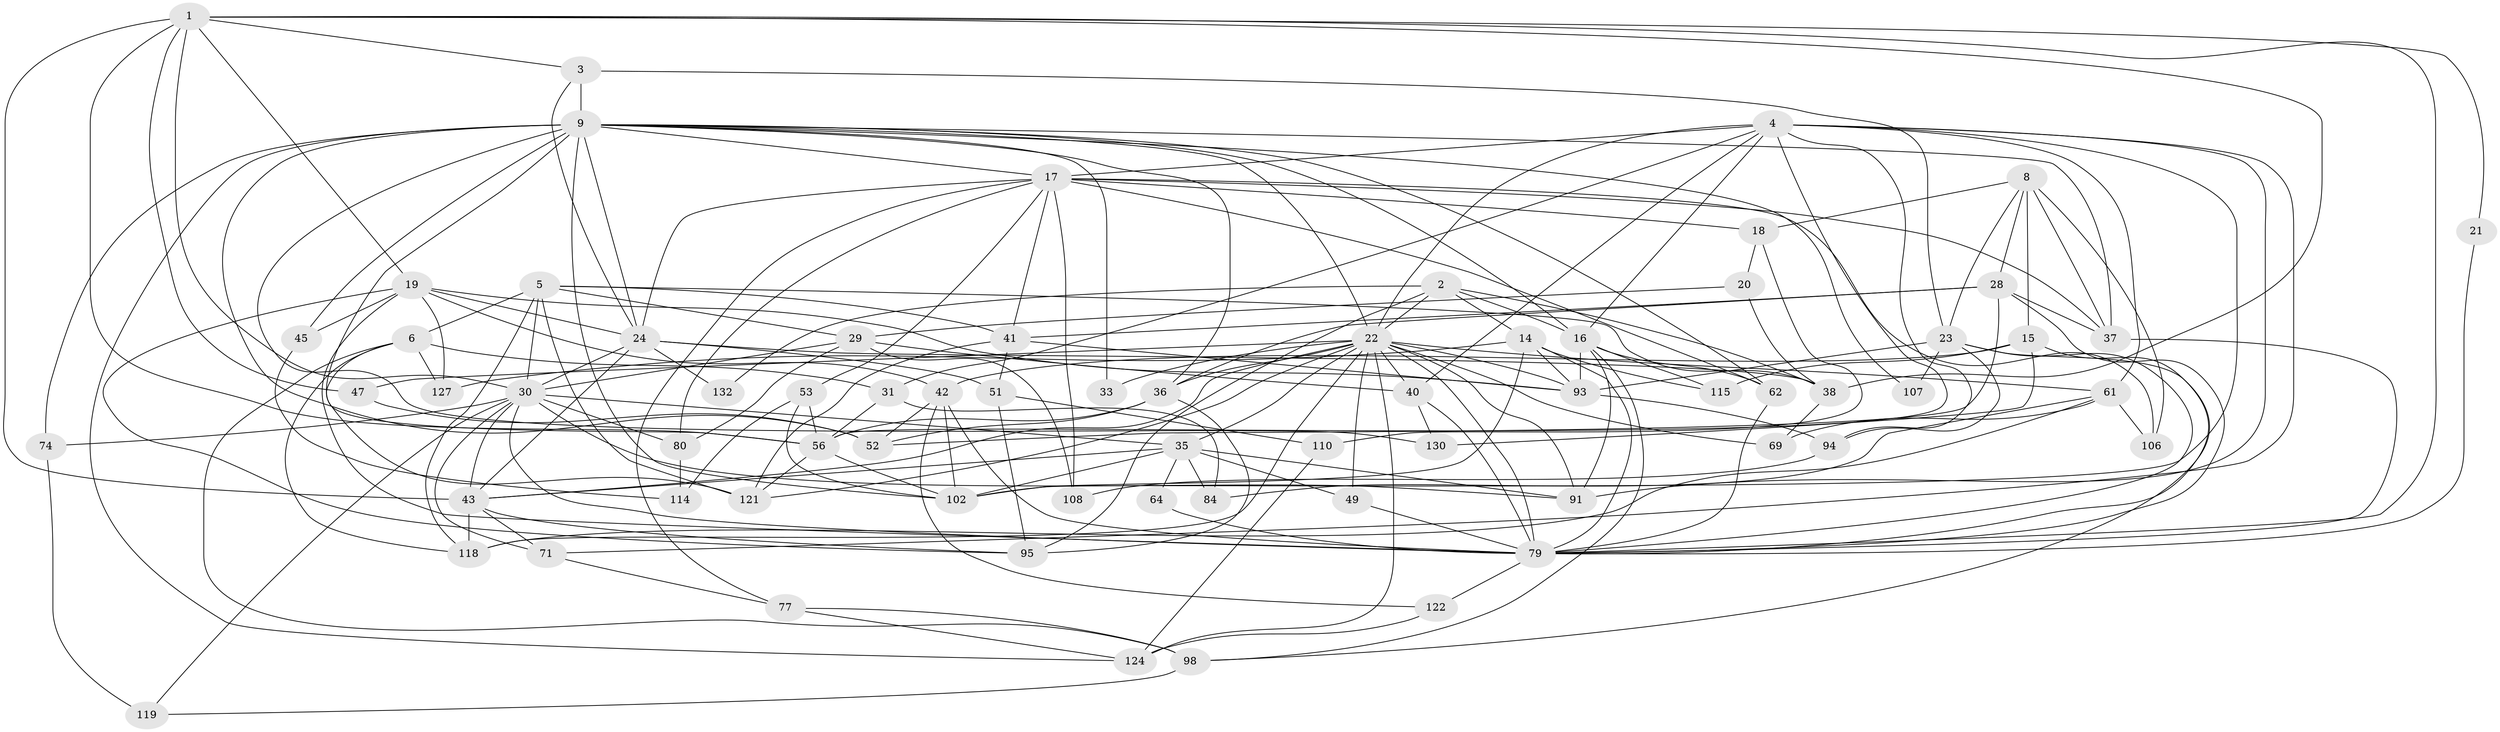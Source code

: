 // original degree distribution, {4: 0.2949640287769784, 2: 0.10071942446043165, 3: 0.302158273381295, 5: 0.1510791366906475, 6: 0.11510791366906475, 7: 0.02158273381294964, 8: 0.014388489208633094}
// Generated by graph-tools (version 1.1) at 2025/15/03/09/25 04:15:04]
// undirected, 69 vertices, 193 edges
graph export_dot {
graph [start="1"]
  node [color=gray90,style=filled];
  1 [super="+12"];
  2 [super="+86"];
  3 [super="+116+109"];
  4 [super="+113+11"];
  5 [super="+13"];
  6 [super="+7"];
  8 [super="+50+48"];
  9 [super="+138+10+65"];
  14 [super="+89"];
  15 [super="+26"];
  16 [super="+99+60"];
  17 [super="+27+72"];
  18;
  19 [super="+44"];
  20 [super="+136"];
  21;
  22 [super="+85+25"];
  23 [super="+57"];
  24 [super="+76+32"];
  28 [super="+82"];
  29;
  30 [super="+34+55"];
  31;
  33;
  35 [super="+54+73"];
  36 [super="+66"];
  37 [super="+68"];
  38;
  40 [super="+134"];
  41 [super="+111"];
  42 [super="+59"];
  43 [super="+105+135"];
  45;
  47;
  49;
  51 [super="+123"];
  52 [super="+70"];
  53;
  56 [super="+96+97"];
  61 [super="+101"];
  62;
  64;
  69;
  71;
  74;
  77;
  79 [super="+92+104"];
  80;
  84;
  91;
  93 [super="+129"];
  94;
  95;
  98;
  102 [super="+126"];
  106;
  107;
  108;
  110;
  114;
  115;
  118 [super="+133"];
  119;
  121;
  122;
  124 [super="+128"];
  127;
  130;
  132;
  1 -- 79;
  1 -- 43 [weight=2];
  1 -- 56 [weight=2];
  1 -- 38;
  1 -- 47;
  1 -- 19 [weight=2];
  1 -- 21;
  1 -- 30;
  1 -- 3;
  2 -- 38;
  2 -- 16;
  2 -- 132;
  2 -- 14;
  2 -- 95;
  2 -- 22;
  3 -- 9 [weight=2];
  3 -- 24;
  3 -- 23;
  4 -- 16;
  4 -- 17 [weight=2];
  4 -- 61;
  4 -- 56;
  4 -- 40;
  4 -- 22;
  4 -- 102;
  4 -- 71;
  4 -- 91;
  4 -- 94;
  4 -- 31;
  5 -- 30;
  5 -- 29;
  5 -- 6;
  5 -- 38;
  5 -- 121;
  5 -- 41;
  5 -- 118;
  6 -- 121;
  6 -- 98;
  6 -- 31;
  6 -- 127;
  6 -- 118;
  8 -- 15;
  8 -- 28;
  8 -- 23;
  8 -- 106;
  8 -- 37;
  8 -- 18;
  9 -- 130;
  9 -- 37;
  9 -- 62;
  9 -- 24;
  9 -- 74 [weight=2];
  9 -- 56;
  9 -- 33;
  9 -- 36;
  9 -- 107;
  9 -- 45;
  9 -- 16;
  9 -- 17;
  9 -- 52;
  9 -- 102 [weight=2];
  9 -- 22;
  9 -- 124;
  14 -- 102;
  14 -- 115;
  14 -- 127;
  14 -- 93;
  14 -- 79;
  15 -- 115;
  15 -- 79;
  15 -- 130;
  15 -- 42;
  16 -- 93;
  16 -- 62;
  16 -- 98;
  16 -- 115;
  16 -- 91;
  17 -- 18;
  17 -- 41;
  17 -- 80 [weight=2];
  17 -- 106;
  17 -- 108;
  17 -- 62;
  17 -- 53;
  17 -- 77;
  17 -- 37;
  17 -- 24;
  18 -- 110;
  18 -- 20;
  19 -- 95;
  19 -- 127;
  19 -- 93;
  19 -- 42;
  19 -- 45;
  19 -- 79;
  19 -- 24;
  20 -- 38;
  20 -- 29;
  21 -- 79;
  22 -- 47;
  22 -- 40;
  22 -- 91;
  22 -- 43;
  22 -- 33;
  22 -- 36;
  22 -- 69;
  22 -- 79 [weight=2];
  22 -- 49;
  22 -- 61;
  22 -- 121;
  22 -- 93;
  22 -- 124;
  22 -- 35;
  22 -- 118;
  23 -- 94;
  23 -- 98;
  23 -- 107;
  23 -- 93;
  23 -- 79;
  24 -- 30 [weight=2];
  24 -- 38;
  24 -- 51 [weight=3];
  24 -- 132;
  24 -- 43;
  28 -- 41;
  28 -- 36 [weight=2];
  28 -- 79;
  28 -- 37;
  28 -- 52;
  29 -- 80;
  29 -- 108;
  29 -- 30;
  29 -- 40;
  30 -- 71;
  30 -- 74;
  30 -- 43;
  30 -- 35;
  30 -- 80;
  30 -- 119;
  30 -- 91;
  30 -- 79;
  31 -- 84;
  31 -- 56;
  35 -- 64;
  35 -- 84;
  35 -- 102;
  35 -- 91;
  35 -- 49;
  35 -- 43;
  36 -- 95;
  36 -- 56;
  36 -- 52;
  37 -- 79;
  38 -- 69;
  40 -- 130;
  40 -- 79;
  41 -- 121;
  41 -- 51;
  41 -- 93;
  42 -- 122;
  42 -- 52;
  42 -- 102;
  42 -- 79;
  43 -- 95;
  43 -- 71;
  43 -- 118;
  45 -- 114;
  47 -- 52 [weight=2];
  49 -- 79;
  51 -- 110;
  51 -- 95;
  53 -- 102;
  53 -- 114;
  53 -- 56;
  56 -- 121;
  56 -- 102;
  61 -- 84;
  61 -- 69;
  61 -- 118;
  61 -- 106;
  62 -- 79;
  64 -- 79;
  71 -- 77;
  74 -- 119;
  77 -- 98;
  77 -- 124;
  79 -- 122;
  80 -- 114;
  93 -- 94;
  94 -- 108;
  98 -- 119;
  110 -- 124;
  122 -- 124;
}
